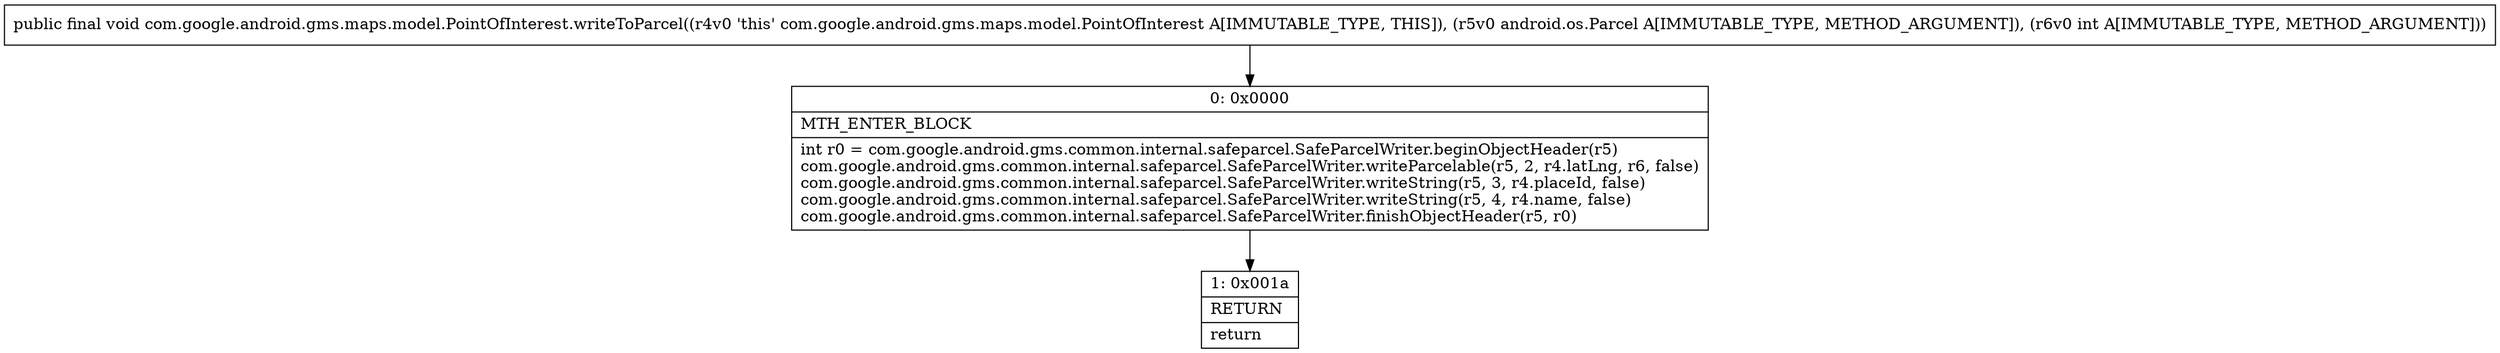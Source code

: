 digraph "CFG forcom.google.android.gms.maps.model.PointOfInterest.writeToParcel(Landroid\/os\/Parcel;I)V" {
Node_0 [shape=record,label="{0\:\ 0x0000|MTH_ENTER_BLOCK\l|int r0 = com.google.android.gms.common.internal.safeparcel.SafeParcelWriter.beginObjectHeader(r5)\lcom.google.android.gms.common.internal.safeparcel.SafeParcelWriter.writeParcelable(r5, 2, r4.latLng, r6, false)\lcom.google.android.gms.common.internal.safeparcel.SafeParcelWriter.writeString(r5, 3, r4.placeId, false)\lcom.google.android.gms.common.internal.safeparcel.SafeParcelWriter.writeString(r5, 4, r4.name, false)\lcom.google.android.gms.common.internal.safeparcel.SafeParcelWriter.finishObjectHeader(r5, r0)\l}"];
Node_1 [shape=record,label="{1\:\ 0x001a|RETURN\l|return\l}"];
MethodNode[shape=record,label="{public final void com.google.android.gms.maps.model.PointOfInterest.writeToParcel((r4v0 'this' com.google.android.gms.maps.model.PointOfInterest A[IMMUTABLE_TYPE, THIS]), (r5v0 android.os.Parcel A[IMMUTABLE_TYPE, METHOD_ARGUMENT]), (r6v0 int A[IMMUTABLE_TYPE, METHOD_ARGUMENT])) }"];
MethodNode -> Node_0;
Node_0 -> Node_1;
}

